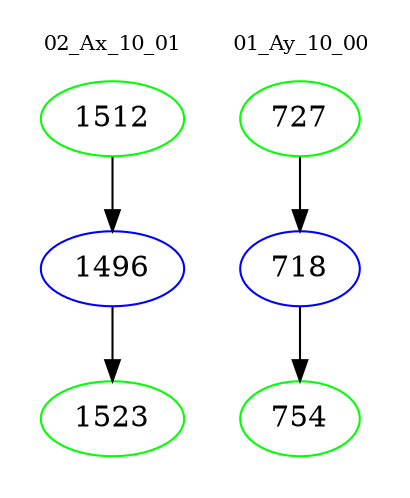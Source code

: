 digraph{
subgraph cluster_0 {
color = white
label = "02_Ax_10_01";
fontsize=10;
T0_1512 [label="1512", color="green"]
T0_1512 -> T0_1496 [color="black"]
T0_1496 [label="1496", color="blue"]
T0_1496 -> T0_1523 [color="black"]
T0_1523 [label="1523", color="green"]
}
subgraph cluster_1 {
color = white
label = "01_Ay_10_00";
fontsize=10;
T1_727 [label="727", color="green"]
T1_727 -> T1_718 [color="black"]
T1_718 [label="718", color="blue"]
T1_718 -> T1_754 [color="black"]
T1_754 [label="754", color="green"]
}
}
